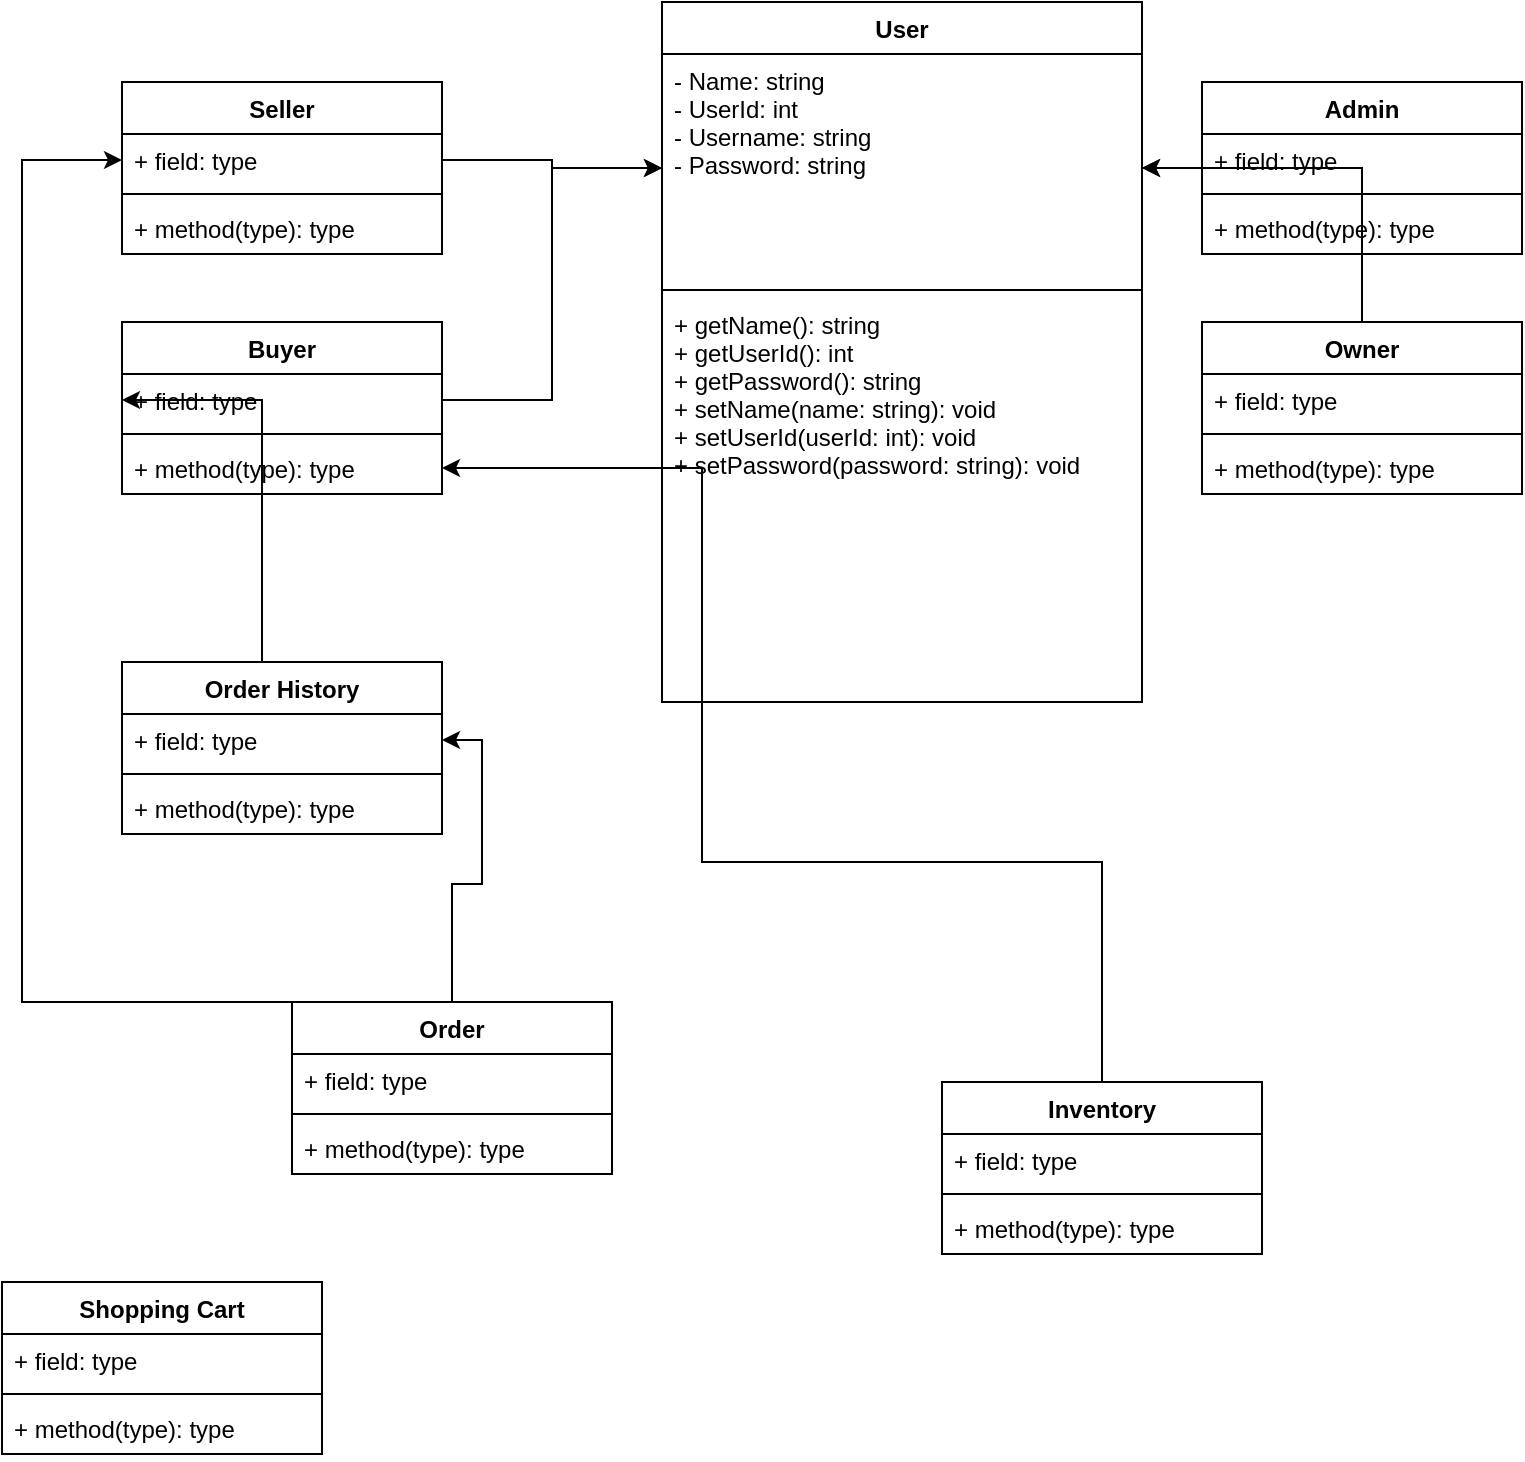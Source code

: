 <mxfile version="20.8.20" type="github"><diagram name="Page-1" id="aF7w4Li_MaSvbx8YZ_qD"><mxGraphModel dx="1313" dy="726" grid="1" gridSize="10" guides="1" tooltips="1" connect="1" arrows="1" fold="1" page="1" pageScale="1" pageWidth="850" pageHeight="1100" math="0" shadow="0"><root><mxCell id="0"/><mxCell id="1" parent="0"/><mxCell id="ACF1aDMEDX5oJnM7UKqQ-8" value="User" style="swimlane;fontStyle=1;align=center;verticalAlign=top;childLayout=stackLayout;horizontal=1;startSize=26;horizontalStack=0;resizeParent=1;resizeParentMax=0;resizeLast=0;collapsible=1;marginBottom=0;" vertex="1" parent="1"><mxGeometry x="370" y="20" width="240" height="350" as="geometry"/></mxCell><mxCell id="ACF1aDMEDX5oJnM7UKqQ-9" value="- Name: string&#10;- UserId: int&#10;- Username: string&#10;- Password: string" style="text;strokeColor=none;fillColor=none;align=left;verticalAlign=top;spacingLeft=4;spacingRight=4;overflow=hidden;rotatable=0;points=[[0,0.5],[1,0.5]];portConstraint=eastwest;" vertex="1" parent="ACF1aDMEDX5oJnM7UKqQ-8"><mxGeometry y="26" width="240" height="114" as="geometry"/></mxCell><mxCell id="ACF1aDMEDX5oJnM7UKqQ-10" value="" style="line;strokeWidth=1;fillColor=none;align=left;verticalAlign=middle;spacingTop=-1;spacingLeft=3;spacingRight=3;rotatable=0;labelPosition=right;points=[];portConstraint=eastwest;strokeColor=inherit;" vertex="1" parent="ACF1aDMEDX5oJnM7UKqQ-8"><mxGeometry y="140" width="240" height="8" as="geometry"/></mxCell><mxCell id="ACF1aDMEDX5oJnM7UKqQ-11" value="+ getName(): string&#10;+ getUserId(): int&#10;+ getPassword(): string&#10;+ setName(name: string): void&#10;+ setUserId(userId: int): void&#10;+ setPassword(password: string): void" style="text;strokeColor=none;fillColor=none;align=left;verticalAlign=top;spacingLeft=4;spacingRight=4;overflow=hidden;rotatable=0;points=[[0,0.5],[1,0.5]];portConstraint=eastwest;" vertex="1" parent="ACF1aDMEDX5oJnM7UKqQ-8"><mxGeometry y="148" width="240" height="202" as="geometry"/></mxCell><mxCell id="ACF1aDMEDX5oJnM7UKqQ-50" style="edgeStyle=orthogonalEdgeStyle;rounded=0;orthogonalLoop=1;jettySize=auto;html=1;exitX=0;exitY=0.5;exitDx=0;exitDy=0;entryX=1;entryY=0.5;entryDx=0;entryDy=0;" edge="1" parent="1" source="ACF1aDMEDX5oJnM7UKqQ-12" target="ACF1aDMEDX5oJnM7UKqQ-9"><mxGeometry relative="1" as="geometry"/></mxCell><mxCell id="ACF1aDMEDX5oJnM7UKqQ-12" value="Admin" style="swimlane;fontStyle=1;align=center;verticalAlign=top;childLayout=stackLayout;horizontal=1;startSize=26;horizontalStack=0;resizeParent=1;resizeParentMax=0;resizeLast=0;collapsible=1;marginBottom=0;" vertex="1" parent="1"><mxGeometry x="640" y="60" width="160" height="86" as="geometry"/></mxCell><mxCell id="ACF1aDMEDX5oJnM7UKqQ-13" value="+ field: type" style="text;strokeColor=none;fillColor=none;align=left;verticalAlign=top;spacingLeft=4;spacingRight=4;overflow=hidden;rotatable=0;points=[[0,0.5],[1,0.5]];portConstraint=eastwest;" vertex="1" parent="ACF1aDMEDX5oJnM7UKqQ-12"><mxGeometry y="26" width="160" height="26" as="geometry"/></mxCell><mxCell id="ACF1aDMEDX5oJnM7UKqQ-14" value="" style="line;strokeWidth=1;fillColor=none;align=left;verticalAlign=middle;spacingTop=-1;spacingLeft=3;spacingRight=3;rotatable=0;labelPosition=right;points=[];portConstraint=eastwest;strokeColor=inherit;" vertex="1" parent="ACF1aDMEDX5oJnM7UKqQ-12"><mxGeometry y="52" width="160" height="8" as="geometry"/></mxCell><mxCell id="ACF1aDMEDX5oJnM7UKqQ-15" value="+ method(type): type" style="text;strokeColor=none;fillColor=none;align=left;verticalAlign=top;spacingLeft=4;spacingRight=4;overflow=hidden;rotatable=0;points=[[0,0.5],[1,0.5]];portConstraint=eastwest;" vertex="1" parent="ACF1aDMEDX5oJnM7UKqQ-12"><mxGeometry y="60" width="160" height="26" as="geometry"/></mxCell><mxCell id="ACF1aDMEDX5oJnM7UKqQ-16" value="Shopping Cart" style="swimlane;fontStyle=1;align=center;verticalAlign=top;childLayout=stackLayout;horizontal=1;startSize=26;horizontalStack=0;resizeParent=1;resizeParentMax=0;resizeLast=0;collapsible=1;marginBottom=0;" vertex="1" parent="1"><mxGeometry x="40" y="660" width="160" height="86" as="geometry"/></mxCell><mxCell id="ACF1aDMEDX5oJnM7UKqQ-17" value="+ field: type" style="text;strokeColor=none;fillColor=none;align=left;verticalAlign=top;spacingLeft=4;spacingRight=4;overflow=hidden;rotatable=0;points=[[0,0.5],[1,0.5]];portConstraint=eastwest;" vertex="1" parent="ACF1aDMEDX5oJnM7UKqQ-16"><mxGeometry y="26" width="160" height="26" as="geometry"/></mxCell><mxCell id="ACF1aDMEDX5oJnM7UKqQ-18" value="" style="line;strokeWidth=1;fillColor=none;align=left;verticalAlign=middle;spacingTop=-1;spacingLeft=3;spacingRight=3;rotatable=0;labelPosition=right;points=[];portConstraint=eastwest;strokeColor=inherit;" vertex="1" parent="ACF1aDMEDX5oJnM7UKqQ-16"><mxGeometry y="52" width="160" height="8" as="geometry"/></mxCell><mxCell id="ACF1aDMEDX5oJnM7UKqQ-19" value="+ method(type): type" style="text;strokeColor=none;fillColor=none;align=left;verticalAlign=top;spacingLeft=4;spacingRight=4;overflow=hidden;rotatable=0;points=[[0,0.5],[1,0.5]];portConstraint=eastwest;" vertex="1" parent="ACF1aDMEDX5oJnM7UKqQ-16"><mxGeometry y="60" width="160" height="26" as="geometry"/></mxCell><mxCell id="ACF1aDMEDX5oJnM7UKqQ-20" value="Buyer" style="swimlane;fontStyle=1;align=center;verticalAlign=top;childLayout=stackLayout;horizontal=1;startSize=26;horizontalStack=0;resizeParent=1;resizeParentMax=0;resizeLast=0;collapsible=1;marginBottom=0;" vertex="1" parent="1"><mxGeometry x="100" y="180" width="160" height="86" as="geometry"/></mxCell><mxCell id="ACF1aDMEDX5oJnM7UKqQ-21" value="+ field: type" style="text;strokeColor=none;fillColor=none;align=left;verticalAlign=top;spacingLeft=4;spacingRight=4;overflow=hidden;rotatable=0;points=[[0,0.5],[1,0.5]];portConstraint=eastwest;" vertex="1" parent="ACF1aDMEDX5oJnM7UKqQ-20"><mxGeometry y="26" width="160" height="26" as="geometry"/></mxCell><mxCell id="ACF1aDMEDX5oJnM7UKqQ-22" value="" style="line;strokeWidth=1;fillColor=none;align=left;verticalAlign=middle;spacingTop=-1;spacingLeft=3;spacingRight=3;rotatable=0;labelPosition=right;points=[];portConstraint=eastwest;strokeColor=inherit;" vertex="1" parent="ACF1aDMEDX5oJnM7UKqQ-20"><mxGeometry y="52" width="160" height="8" as="geometry"/></mxCell><mxCell id="ACF1aDMEDX5oJnM7UKqQ-23" value="+ method(type): type" style="text;strokeColor=none;fillColor=none;align=left;verticalAlign=top;spacingLeft=4;spacingRight=4;overflow=hidden;rotatable=0;points=[[0,0.5],[1,0.5]];portConstraint=eastwest;" vertex="1" parent="ACF1aDMEDX5oJnM7UKqQ-20"><mxGeometry y="60" width="160" height="26" as="geometry"/></mxCell><mxCell id="ACF1aDMEDX5oJnM7UKqQ-24" value="Seller" style="swimlane;fontStyle=1;align=center;verticalAlign=top;childLayout=stackLayout;horizontal=1;startSize=26;horizontalStack=0;resizeParent=1;resizeParentMax=0;resizeLast=0;collapsible=1;marginBottom=0;" vertex="1" parent="1"><mxGeometry x="100" y="60" width="160" height="86" as="geometry"/></mxCell><mxCell id="ACF1aDMEDX5oJnM7UKqQ-25" value="+ field: type" style="text;strokeColor=none;fillColor=none;align=left;verticalAlign=top;spacingLeft=4;spacingRight=4;overflow=hidden;rotatable=0;points=[[0,0.5],[1,0.5]];portConstraint=eastwest;" vertex="1" parent="ACF1aDMEDX5oJnM7UKqQ-24"><mxGeometry y="26" width="160" height="26" as="geometry"/></mxCell><mxCell id="ACF1aDMEDX5oJnM7UKqQ-26" value="" style="line;strokeWidth=1;fillColor=none;align=left;verticalAlign=middle;spacingTop=-1;spacingLeft=3;spacingRight=3;rotatable=0;labelPosition=right;points=[];portConstraint=eastwest;strokeColor=inherit;" vertex="1" parent="ACF1aDMEDX5oJnM7UKqQ-24"><mxGeometry y="52" width="160" height="8" as="geometry"/></mxCell><mxCell id="ACF1aDMEDX5oJnM7UKqQ-27" value="+ method(type): type" style="text;strokeColor=none;fillColor=none;align=left;verticalAlign=top;spacingLeft=4;spacingRight=4;overflow=hidden;rotatable=0;points=[[0,0.5],[1,0.5]];portConstraint=eastwest;" vertex="1" parent="ACF1aDMEDX5oJnM7UKqQ-24"><mxGeometry y="60" width="160" height="26" as="geometry"/></mxCell><mxCell id="ACF1aDMEDX5oJnM7UKqQ-51" style="edgeStyle=orthogonalEdgeStyle;rounded=0;orthogonalLoop=1;jettySize=auto;html=1;entryX=1;entryY=0.5;entryDx=0;entryDy=0;" edge="1" parent="1" source="ACF1aDMEDX5oJnM7UKqQ-28" target="ACF1aDMEDX5oJnM7UKqQ-9"><mxGeometry relative="1" as="geometry"/></mxCell><mxCell id="ACF1aDMEDX5oJnM7UKqQ-28" value="Owner&#10;" style="swimlane;fontStyle=1;align=center;verticalAlign=top;childLayout=stackLayout;horizontal=1;startSize=26;horizontalStack=0;resizeParent=1;resizeParentMax=0;resizeLast=0;collapsible=1;marginBottom=0;" vertex="1" parent="1"><mxGeometry x="640" y="180" width="160" height="86" as="geometry"/></mxCell><mxCell id="ACF1aDMEDX5oJnM7UKqQ-29" value="+ field: type" style="text;strokeColor=none;fillColor=none;align=left;verticalAlign=top;spacingLeft=4;spacingRight=4;overflow=hidden;rotatable=0;points=[[0,0.5],[1,0.5]];portConstraint=eastwest;" vertex="1" parent="ACF1aDMEDX5oJnM7UKqQ-28"><mxGeometry y="26" width="160" height="26" as="geometry"/></mxCell><mxCell id="ACF1aDMEDX5oJnM7UKqQ-30" value="" style="line;strokeWidth=1;fillColor=none;align=left;verticalAlign=middle;spacingTop=-1;spacingLeft=3;spacingRight=3;rotatable=0;labelPosition=right;points=[];portConstraint=eastwest;strokeColor=inherit;" vertex="1" parent="ACF1aDMEDX5oJnM7UKqQ-28"><mxGeometry y="52" width="160" height="8" as="geometry"/></mxCell><mxCell id="ACF1aDMEDX5oJnM7UKqQ-31" value="+ method(type): type" style="text;strokeColor=none;fillColor=none;align=left;verticalAlign=top;spacingLeft=4;spacingRight=4;overflow=hidden;rotatable=0;points=[[0,0.5],[1,0.5]];portConstraint=eastwest;" vertex="1" parent="ACF1aDMEDX5oJnM7UKqQ-28"><mxGeometry y="60" width="160" height="26" as="geometry"/></mxCell><mxCell id="ACF1aDMEDX5oJnM7UKqQ-58" style="edgeStyle=orthogonalEdgeStyle;rounded=0;orthogonalLoop=1;jettySize=auto;html=1;entryX=1;entryY=0.5;entryDx=0;entryDy=0;" edge="1" parent="1" source="ACF1aDMEDX5oJnM7UKqQ-33" target="ACF1aDMEDX5oJnM7UKqQ-23"><mxGeometry relative="1" as="geometry"><Array as="points"><mxPoint x="590" y="450"/><mxPoint x="390" y="450"/><mxPoint x="390" y="253"/></Array></mxGeometry></mxCell><mxCell id="ACF1aDMEDX5oJnM7UKqQ-33" value="Inventory&#10;" style="swimlane;fontStyle=1;align=center;verticalAlign=top;childLayout=stackLayout;horizontal=1;startSize=26;horizontalStack=0;resizeParent=1;resizeParentMax=0;resizeLast=0;collapsible=1;marginBottom=0;" vertex="1" parent="1"><mxGeometry x="510" y="560" width="160" height="86" as="geometry"/></mxCell><mxCell id="ACF1aDMEDX5oJnM7UKqQ-34" value="+ field: type" style="text;strokeColor=none;fillColor=none;align=left;verticalAlign=top;spacingLeft=4;spacingRight=4;overflow=hidden;rotatable=0;points=[[0,0.5],[1,0.5]];portConstraint=eastwest;" vertex="1" parent="ACF1aDMEDX5oJnM7UKqQ-33"><mxGeometry y="26" width="160" height="26" as="geometry"/></mxCell><mxCell id="ACF1aDMEDX5oJnM7UKqQ-35" value="" style="line;strokeWidth=1;fillColor=none;align=left;verticalAlign=middle;spacingTop=-1;spacingLeft=3;spacingRight=3;rotatable=0;labelPosition=right;points=[];portConstraint=eastwest;strokeColor=inherit;" vertex="1" parent="ACF1aDMEDX5oJnM7UKqQ-33"><mxGeometry y="52" width="160" height="8" as="geometry"/></mxCell><mxCell id="ACF1aDMEDX5oJnM7UKqQ-36" value="+ method(type): type" style="text;strokeColor=none;fillColor=none;align=left;verticalAlign=top;spacingLeft=4;spacingRight=4;overflow=hidden;rotatable=0;points=[[0,0.5],[1,0.5]];portConstraint=eastwest;" vertex="1" parent="ACF1aDMEDX5oJnM7UKqQ-33"><mxGeometry y="60" width="160" height="26" as="geometry"/></mxCell><mxCell id="ACF1aDMEDX5oJnM7UKqQ-54" style="edgeStyle=orthogonalEdgeStyle;rounded=0;orthogonalLoop=1;jettySize=auto;html=1;entryX=0;entryY=0.5;entryDx=0;entryDy=0;" edge="1" parent="1" source="ACF1aDMEDX5oJnM7UKqQ-37" target="ACF1aDMEDX5oJnM7UKqQ-21"><mxGeometry relative="1" as="geometry"><Array as="points"><mxPoint x="170" y="393"/><mxPoint x="170" y="219"/></Array></mxGeometry></mxCell><mxCell id="ACF1aDMEDX5oJnM7UKqQ-37" value="Order History" style="swimlane;fontStyle=1;align=center;verticalAlign=top;childLayout=stackLayout;horizontal=1;startSize=26;horizontalStack=0;resizeParent=1;resizeParentMax=0;resizeLast=0;collapsible=1;marginBottom=0;" vertex="1" parent="1"><mxGeometry x="100" y="350" width="160" height="86" as="geometry"/></mxCell><mxCell id="ACF1aDMEDX5oJnM7UKqQ-38" value="+ field: type" style="text;strokeColor=none;fillColor=none;align=left;verticalAlign=top;spacingLeft=4;spacingRight=4;overflow=hidden;rotatable=0;points=[[0,0.5],[1,0.5]];portConstraint=eastwest;" vertex="1" parent="ACF1aDMEDX5oJnM7UKqQ-37"><mxGeometry y="26" width="160" height="26" as="geometry"/></mxCell><mxCell id="ACF1aDMEDX5oJnM7UKqQ-39" value="" style="line;strokeWidth=1;fillColor=none;align=left;verticalAlign=middle;spacingTop=-1;spacingLeft=3;spacingRight=3;rotatable=0;labelPosition=right;points=[];portConstraint=eastwest;strokeColor=inherit;" vertex="1" parent="ACF1aDMEDX5oJnM7UKqQ-37"><mxGeometry y="52" width="160" height="8" as="geometry"/></mxCell><mxCell id="ACF1aDMEDX5oJnM7UKqQ-40" value="+ method(type): type" style="text;strokeColor=none;fillColor=none;align=left;verticalAlign=top;spacingLeft=4;spacingRight=4;overflow=hidden;rotatable=0;points=[[0,0.5],[1,0.5]];portConstraint=eastwest;" vertex="1" parent="ACF1aDMEDX5oJnM7UKqQ-37"><mxGeometry y="60" width="160" height="26" as="geometry"/></mxCell><mxCell id="ACF1aDMEDX5oJnM7UKqQ-56" style="edgeStyle=orthogonalEdgeStyle;rounded=0;orthogonalLoop=1;jettySize=auto;html=1;exitX=0.5;exitY=0;exitDx=0;exitDy=0;entryX=1;entryY=0.5;entryDx=0;entryDy=0;" edge="1" parent="1" source="ACF1aDMEDX5oJnM7UKqQ-41" target="ACF1aDMEDX5oJnM7UKqQ-38"><mxGeometry relative="1" as="geometry"/></mxCell><mxCell id="ACF1aDMEDX5oJnM7UKqQ-57" style="edgeStyle=orthogonalEdgeStyle;rounded=0;orthogonalLoop=1;jettySize=auto;html=1;exitX=0.5;exitY=0;exitDx=0;exitDy=0;entryX=0;entryY=0.5;entryDx=0;entryDy=0;" edge="1" parent="1" source="ACF1aDMEDX5oJnM7UKqQ-41" target="ACF1aDMEDX5oJnM7UKqQ-25"><mxGeometry relative="1" as="geometry"><Array as="points"><mxPoint x="50" y="520"/><mxPoint x="50" y="99"/></Array></mxGeometry></mxCell><mxCell id="ACF1aDMEDX5oJnM7UKqQ-41" value="Order&#10;" style="swimlane;fontStyle=1;align=center;verticalAlign=top;childLayout=stackLayout;horizontal=1;startSize=26;horizontalStack=0;resizeParent=1;resizeParentMax=0;resizeLast=0;collapsible=1;marginBottom=0;" vertex="1" parent="1"><mxGeometry x="185" y="520" width="160" height="86" as="geometry"/></mxCell><mxCell id="ACF1aDMEDX5oJnM7UKqQ-42" value="+ field: type" style="text;strokeColor=none;fillColor=none;align=left;verticalAlign=top;spacingLeft=4;spacingRight=4;overflow=hidden;rotatable=0;points=[[0,0.5],[1,0.5]];portConstraint=eastwest;" vertex="1" parent="ACF1aDMEDX5oJnM7UKqQ-41"><mxGeometry y="26" width="160" height="26" as="geometry"/></mxCell><mxCell id="ACF1aDMEDX5oJnM7UKqQ-43" value="" style="line;strokeWidth=1;fillColor=none;align=left;verticalAlign=middle;spacingTop=-1;spacingLeft=3;spacingRight=3;rotatable=0;labelPosition=right;points=[];portConstraint=eastwest;strokeColor=inherit;" vertex="1" parent="ACF1aDMEDX5oJnM7UKqQ-41"><mxGeometry y="52" width="160" height="8" as="geometry"/></mxCell><mxCell id="ACF1aDMEDX5oJnM7UKqQ-44" value="+ method(type): type" style="text;strokeColor=none;fillColor=none;align=left;verticalAlign=top;spacingLeft=4;spacingRight=4;overflow=hidden;rotatable=0;points=[[0,0.5],[1,0.5]];portConstraint=eastwest;" vertex="1" parent="ACF1aDMEDX5oJnM7UKqQ-41"><mxGeometry y="60" width="160" height="26" as="geometry"/></mxCell><mxCell id="ACF1aDMEDX5oJnM7UKqQ-52" style="edgeStyle=orthogonalEdgeStyle;rounded=0;orthogonalLoop=1;jettySize=auto;html=1;exitX=1;exitY=0.5;exitDx=0;exitDy=0;entryX=0;entryY=0.5;entryDx=0;entryDy=0;" edge="1" parent="1" source="ACF1aDMEDX5oJnM7UKqQ-25" target="ACF1aDMEDX5oJnM7UKqQ-9"><mxGeometry relative="1" as="geometry"/></mxCell><mxCell id="ACF1aDMEDX5oJnM7UKqQ-53" style="edgeStyle=orthogonalEdgeStyle;rounded=0;orthogonalLoop=1;jettySize=auto;html=1;exitX=1;exitY=0.5;exitDx=0;exitDy=0;" edge="1" parent="1" source="ACF1aDMEDX5oJnM7UKqQ-21" target="ACF1aDMEDX5oJnM7UKqQ-9"><mxGeometry relative="1" as="geometry"/></mxCell></root></mxGraphModel></diagram></mxfile>